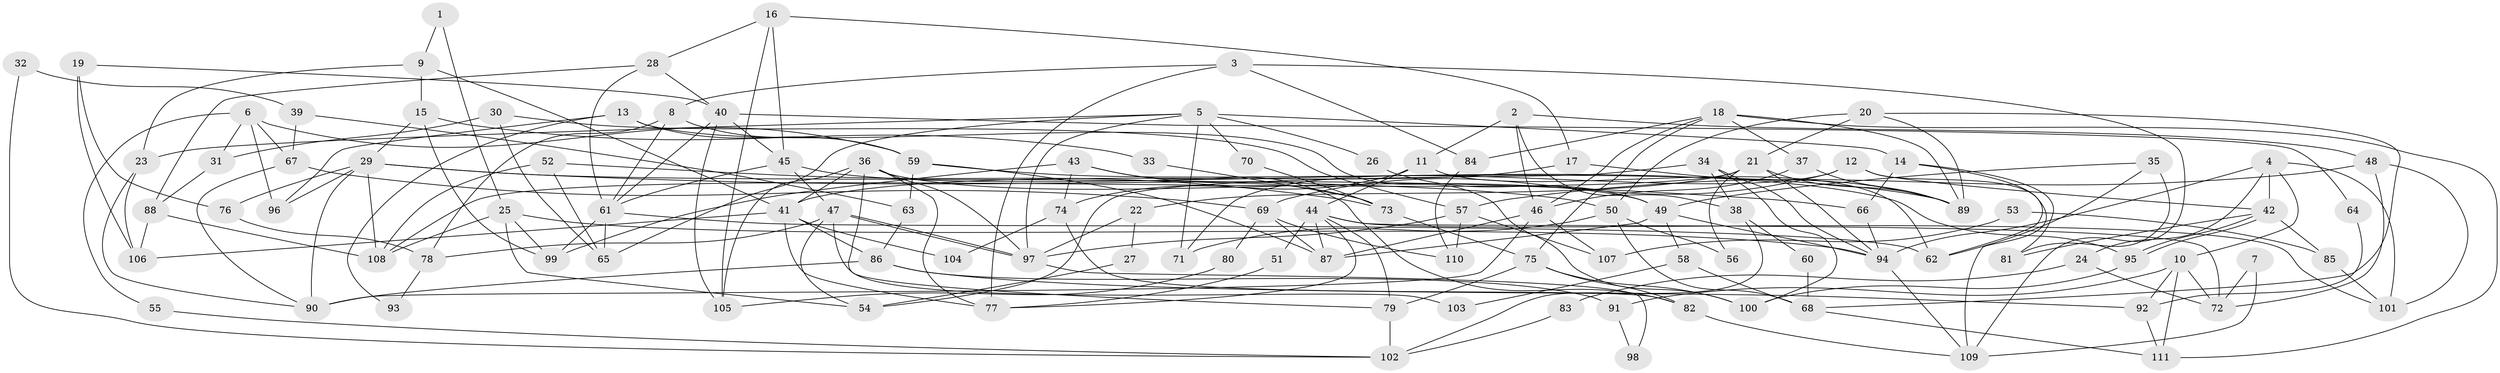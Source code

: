 // Generated by graph-tools (version 1.1) at 2025/26/03/09/25 03:26:11]
// undirected, 111 vertices, 222 edges
graph export_dot {
graph [start="1"]
  node [color=gray90,style=filled];
  1;
  2;
  3;
  4;
  5;
  6;
  7;
  8;
  9;
  10;
  11;
  12;
  13;
  14;
  15;
  16;
  17;
  18;
  19;
  20;
  21;
  22;
  23;
  24;
  25;
  26;
  27;
  28;
  29;
  30;
  31;
  32;
  33;
  34;
  35;
  36;
  37;
  38;
  39;
  40;
  41;
  42;
  43;
  44;
  45;
  46;
  47;
  48;
  49;
  50;
  51;
  52;
  53;
  54;
  55;
  56;
  57;
  58;
  59;
  60;
  61;
  62;
  63;
  64;
  65;
  66;
  67;
  68;
  69;
  70;
  71;
  72;
  73;
  74;
  75;
  76;
  77;
  78;
  79;
  80;
  81;
  82;
  83;
  84;
  85;
  86;
  87;
  88;
  89;
  90;
  91;
  92;
  93;
  94;
  95;
  96;
  97;
  98;
  99;
  100;
  101;
  102;
  103;
  104;
  105;
  106;
  107;
  108;
  109;
  110;
  111;
  1 -- 9;
  1 -- 25;
  2 -- 46;
  2 -- 11;
  2 -- 38;
  2 -- 48;
  3 -- 77;
  3 -- 8;
  3 -- 84;
  3 -- 109;
  4 -- 94;
  4 -- 42;
  4 -- 10;
  4 -- 24;
  4 -- 101;
  5 -- 14;
  5 -- 97;
  5 -- 23;
  5 -- 26;
  5 -- 65;
  5 -- 70;
  5 -- 71;
  6 -- 59;
  6 -- 96;
  6 -- 31;
  6 -- 55;
  6 -- 67;
  7 -- 109;
  7 -- 72;
  8 -- 61;
  8 -- 59;
  8 -- 78;
  9 -- 23;
  9 -- 15;
  9 -- 41;
  10 -- 111;
  10 -- 72;
  10 -- 91;
  10 -- 92;
  11 -- 74;
  11 -- 44;
  11 -- 62;
  12 -- 109;
  12 -- 71;
  12 -- 42;
  12 -- 69;
  13 -- 100;
  13 -- 59;
  13 -- 93;
  13 -- 96;
  14 -- 66;
  14 -- 81;
  14 -- 62;
  15 -- 29;
  15 -- 99;
  15 -- 33;
  16 -- 17;
  16 -- 28;
  16 -- 45;
  16 -- 105;
  17 -- 41;
  17 -- 89;
  18 -- 84;
  18 -- 46;
  18 -- 37;
  18 -- 75;
  18 -- 89;
  18 -- 111;
  19 -- 106;
  19 -- 40;
  19 -- 76;
  20 -- 89;
  20 -- 50;
  20 -- 21;
  20 -- 68;
  21 -- 108;
  21 -- 22;
  21 -- 56;
  21 -- 89;
  21 -- 94;
  22 -- 97;
  22 -- 27;
  23 -- 106;
  23 -- 90;
  24 -- 72;
  24 -- 83;
  25 -- 94;
  25 -- 108;
  25 -- 54;
  25 -- 99;
  26 -- 49;
  27 -- 54;
  28 -- 40;
  28 -- 61;
  28 -- 88;
  29 -- 108;
  29 -- 76;
  29 -- 50;
  29 -- 66;
  29 -- 90;
  29 -- 96;
  30 -- 65;
  30 -- 57;
  30 -- 31;
  31 -- 88;
  32 -- 102;
  32 -- 39;
  33 -- 73;
  34 -- 94;
  34 -- 54;
  34 -- 38;
  34 -- 100;
  35 -- 62;
  35 -- 49;
  35 -- 81;
  36 -- 41;
  36 -- 79;
  36 -- 49;
  36 -- 77;
  36 -- 97;
  36 -- 105;
  37 -- 89;
  37 -- 46;
  38 -- 60;
  38 -- 102;
  39 -- 67;
  39 -- 63;
  40 -- 105;
  40 -- 61;
  40 -- 45;
  40 -- 64;
  41 -- 77;
  41 -- 86;
  41 -- 104;
  41 -- 106;
  42 -- 95;
  42 -- 95;
  42 -- 81;
  42 -- 85;
  43 -- 99;
  43 -- 82;
  43 -- 73;
  43 -- 74;
  44 -- 87;
  44 -- 101;
  44 -- 51;
  44 -- 72;
  44 -- 77;
  44 -- 79;
  45 -- 47;
  45 -- 61;
  45 -- 95;
  46 -- 90;
  46 -- 87;
  46 -- 107;
  47 -- 97;
  47 -- 97;
  47 -- 54;
  47 -- 78;
  47 -- 103;
  48 -- 72;
  48 -- 57;
  48 -- 101;
  49 -- 87;
  49 -- 58;
  49 -- 94;
  50 -- 68;
  50 -- 56;
  50 -- 71;
  51 -- 77;
  52 -- 65;
  52 -- 73;
  52 -- 108;
  53 -- 107;
  53 -- 85;
  55 -- 102;
  57 -- 97;
  57 -- 107;
  57 -- 110;
  58 -- 68;
  58 -- 103;
  59 -- 89;
  59 -- 87;
  59 -- 63;
  60 -- 68;
  61 -- 62;
  61 -- 65;
  61 -- 99;
  63 -- 86;
  64 -- 92;
  66 -- 94;
  67 -- 90;
  67 -- 69;
  68 -- 111;
  69 -- 80;
  69 -- 87;
  69 -- 110;
  70 -- 73;
  73 -- 75;
  74 -- 82;
  74 -- 104;
  75 -- 100;
  75 -- 79;
  75 -- 82;
  76 -- 78;
  78 -- 93;
  79 -- 102;
  80 -- 105;
  82 -- 109;
  83 -- 102;
  84 -- 110;
  85 -- 101;
  86 -- 90;
  86 -- 91;
  86 -- 92;
  88 -- 106;
  88 -- 108;
  91 -- 98;
  92 -- 111;
  94 -- 109;
  95 -- 100;
  97 -- 98;
}
